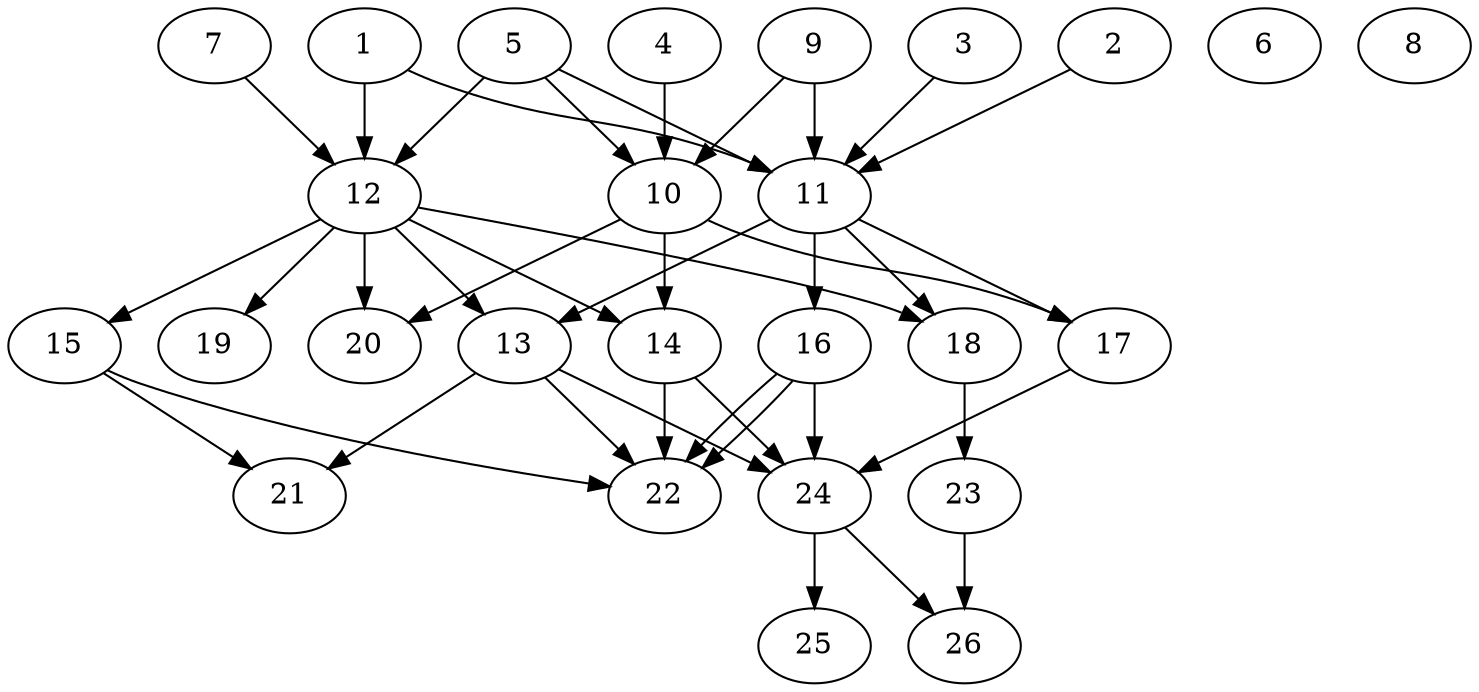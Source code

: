 // DAG (tier=2-normal, mode=data, n=26, ccr=0.447, fat=0.575, density=0.566, regular=0.463, jump=0.116, mindata=2097152, maxdata=16777216)
// DAG automatically generated by daggen at Sun Aug 24 16:33:34 2025
// /home/ermia/Project/Environments/daggen/bin/daggen --dot --ccr 0.447 --fat 0.575 --regular 0.463 --density 0.566 --jump 0.116 --mindata 2097152 --maxdata 16777216 -n 26 
digraph G {
  1 [size="110344458842769719296", alpha="0.16", expect_size="55172229421384859648"]
  1 -> 11 [size ="184044851560448"]
  1 -> 12 [size ="184044851560448"]
  2 [size="1761046533970598", alpha="0.10", expect_size="880523266985299"]
  2 -> 11 [size ="83659285594112"]
  3 [size="698192680140138880", alpha="0.15", expect_size="349096340070069440"]
  3 -> 11 [size ="1648632935743488"]
  4 [size="491522992309681", alpha="0.06", expect_size="245761496154840"]
  4 -> 10 [size ="57979046985728"]
  5 [size="213534941247514345472", alpha="0.13", expect_size="106767470623757172736"]
  5 -> 10 [size ="285804647677952"]
  5 -> 11 [size ="285804647677952"]
  5 -> 12 [size ="285804647677952"]
  6 [size="2539252879426225963008", alpha="0.15", expect_size="1269626439713112981504"]
  7 [size="280795406215834848", alpha="0.10", expect_size="140397703107917424"]
  7 -> 12 [size ="636832660324352"]
  8 [size="19726983698219956", alpha="0.01", expect_size="9863491849109978"]
  9 [size="1102067621834257920", alpha="0.09", expect_size="551033810917128960"]
  9 -> 10 [size ="466714307330048"]
  9 -> 11 [size ="466714307330048"]
  10 [size="11795551687916126208", alpha="0.17", expect_size="5897775843958063104"]
  10 -> 14 [size ="41454227423232"]
  10 -> 17 [size ="41454227423232"]
  10 -> 20 [size ="41454227423232"]
  11 [size="1541087042362933248000", alpha="0.14", expect_size="770543521181466624000"]
  11 -> 13 [size ="1067353060147200"]
  11 -> 16 [size ="1067353060147200"]
  11 -> 17 [size ="1067353060147200"]
  11 -> 18 [size ="1067353060147200"]
  12 [size="134551471487648720", alpha="0.07", expect_size="67275735743824360"]
  12 -> 13 [size ="86221770457088"]
  12 -> 14 [size ="86221770457088"]
  12 -> 15 [size ="86221770457088"]
  12 -> 18 [size ="86221770457088"]
  12 -> 19 [size ="86221770457088"]
  12 -> 20 [size ="86221770457088"]
  13 [size="1970892198164267008", alpha="0.08", expect_size="985446099082133504"]
  13 -> 21 [size ="1030396955328512"]
  13 -> 22 [size ="1030396955328512"]
  13 -> 24 [size ="1030396955328512"]
  14 [size="1489217572526507425792", alpha="0.02", expect_size="744608786263253712896"]
  14 -> 22 [size ="1043266883551232"]
  14 -> 24 [size ="1043266883551232"]
  15 [size="2513850917355642880", alpha="0.09", expect_size="1256925458677821440"]
  15 -> 21 [size ="912028998828032"]
  15 -> 22 [size ="912028998828032"]
  16 [size="4385688598079340544000", alpha="0.07", expect_size="2192844299039670272000"]
  16 -> 22 [size ="2143459003596800"]
  16 -> 22 [size ="2143459003596800"]
  16 -> 24 [size ="2143459003596800"]
  17 [size="2573838683259592704", alpha="0.20", expect_size="1286919341629796352"]
  17 -> 24 [size ="2120723988480000"]
  18 [size="3986883073953234944000", alpha="0.12", expect_size="1993441536976617472000"]
  18 -> 23 [size ="2011464256716800"]
  19 [size="2411467106079575040", alpha="0.18", expect_size="1205733553039787520"]
  20 [size="41744181290034744", alpha="0.11", expect_size="20872090645017372"]
  21 [size="3000339667787710464000", alpha="0.09", expect_size="1500169833893855232000"]
  22 [size="2596860619389096951808", alpha="0.08", expect_size="1298430309694548475904"]
  23 [size="36714059411342616", alpha="0.20", expect_size="18357029705671308"]
  23 -> 26 [size ="48197661622272"]
  24 [size="413256563637906046976", alpha="0.07", expect_size="206628281818953023488"]
  24 -> 25 [size ="443850275422208"]
  24 -> 26 [size ="443850275422208"]
  25 [size="1379457602905664651264", alpha="0.11", expect_size="689728801452832325632"]
  26 [size="1446570261929397760", alpha="0.15", expect_size="723285130964698880"]
}